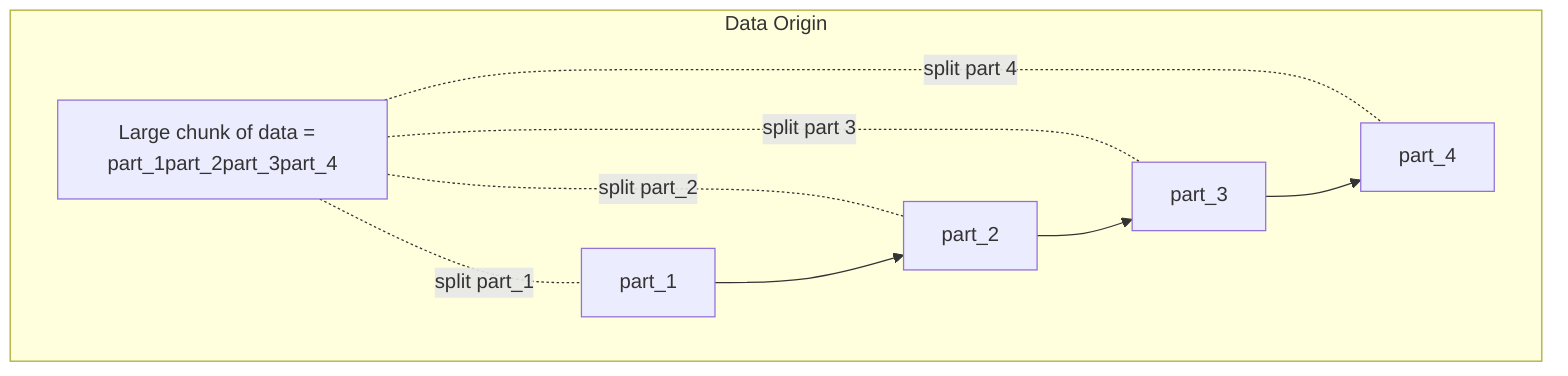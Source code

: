graph TD
    subgraph Data Origin
    file[Large chunk of data =  part_1part_2part_3part_4]
    parta[part_1]
    partb[part_2]
    partc[part_3]
    partd[part_4]
    file -.- |split part_1|parta
    file -.- |split part_2|partb
    file -.- |split part 3|partc
    file -.- |split part 4|partd
    parta --> partb --> partc --> partd
    end
